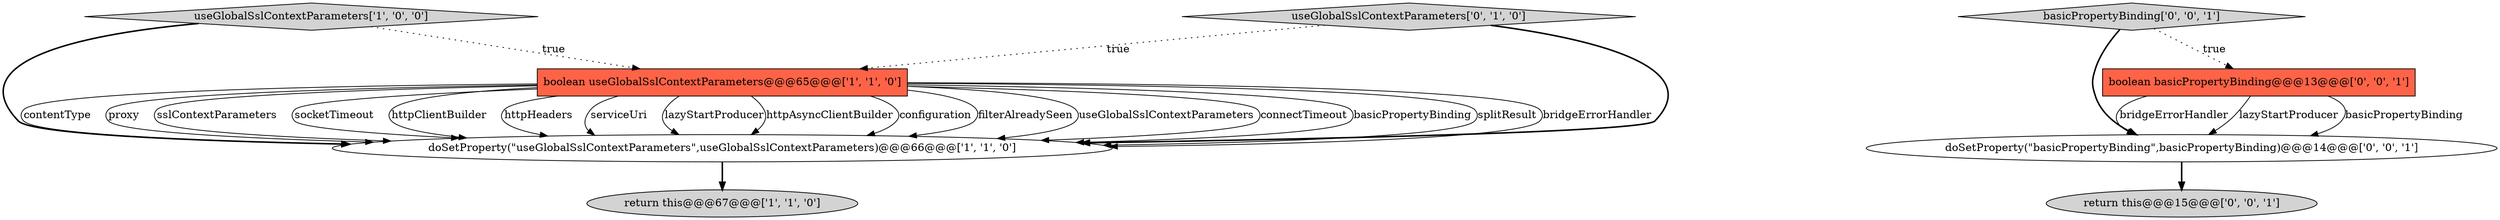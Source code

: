 digraph {
0 [style = filled, label = "useGlobalSslContextParameters['1', '0', '0']", fillcolor = lightgray, shape = diamond image = "AAA0AAABBB1BBB"];
2 [style = filled, label = "doSetProperty(\"useGlobalSslContextParameters\",useGlobalSslContextParameters)@@@66@@@['1', '1', '0']", fillcolor = white, shape = ellipse image = "AAA0AAABBB1BBB"];
4 [style = filled, label = "useGlobalSslContextParameters['0', '1', '0']", fillcolor = lightgray, shape = diamond image = "AAA0AAABBB2BBB"];
7 [style = filled, label = "doSetProperty(\"basicPropertyBinding\",basicPropertyBinding)@@@14@@@['0', '0', '1']", fillcolor = white, shape = ellipse image = "AAA0AAABBB3BBB"];
3 [style = filled, label = "return this@@@67@@@['1', '1', '0']", fillcolor = lightgray, shape = ellipse image = "AAA0AAABBB1BBB"];
8 [style = filled, label = "basicPropertyBinding['0', '0', '1']", fillcolor = lightgray, shape = diamond image = "AAA0AAABBB3BBB"];
6 [style = filled, label = "boolean basicPropertyBinding@@@13@@@['0', '0', '1']", fillcolor = tomato, shape = box image = "AAA0AAABBB3BBB"];
1 [style = filled, label = "boolean useGlobalSslContextParameters@@@65@@@['1', '1', '0']", fillcolor = tomato, shape = box image = "AAA0AAABBB1BBB"];
5 [style = filled, label = "return this@@@15@@@['0', '0', '1']", fillcolor = lightgray, shape = ellipse image = "AAA0AAABBB3BBB"];
1->2 [style = solid, label="contentType"];
1->2 [style = solid, label="proxy"];
1->2 [style = solid, label="sslContextParameters"];
0->1 [style = dotted, label="true"];
1->2 [style = solid, label="socketTimeout"];
6->7 [style = solid, label="bridgeErrorHandler"];
8->6 [style = dotted, label="true"];
1->2 [style = solid, label="httpClientBuilder"];
1->2 [style = solid, label="httpHeaders"];
1->2 [style = solid, label="serviceUri"];
1->2 [style = solid, label="lazyStartProducer"];
4->1 [style = dotted, label="true"];
4->2 [style = bold, label=""];
2->3 [style = bold, label=""];
1->2 [style = solid, label="httpAsyncClientBuilder"];
1->2 [style = solid, label="configuration"];
1->2 [style = solid, label="filterAlreadySeen"];
1->2 [style = solid, label="useGlobalSslContextParameters"];
6->7 [style = solid, label="lazyStartProducer"];
7->5 [style = bold, label=""];
8->7 [style = bold, label=""];
1->2 [style = solid, label="connectTimeout"];
1->2 [style = solid, label="basicPropertyBinding"];
0->2 [style = bold, label=""];
6->7 [style = solid, label="basicPropertyBinding"];
1->2 [style = solid, label="splitResult"];
1->2 [style = solid, label="bridgeErrorHandler"];
}
